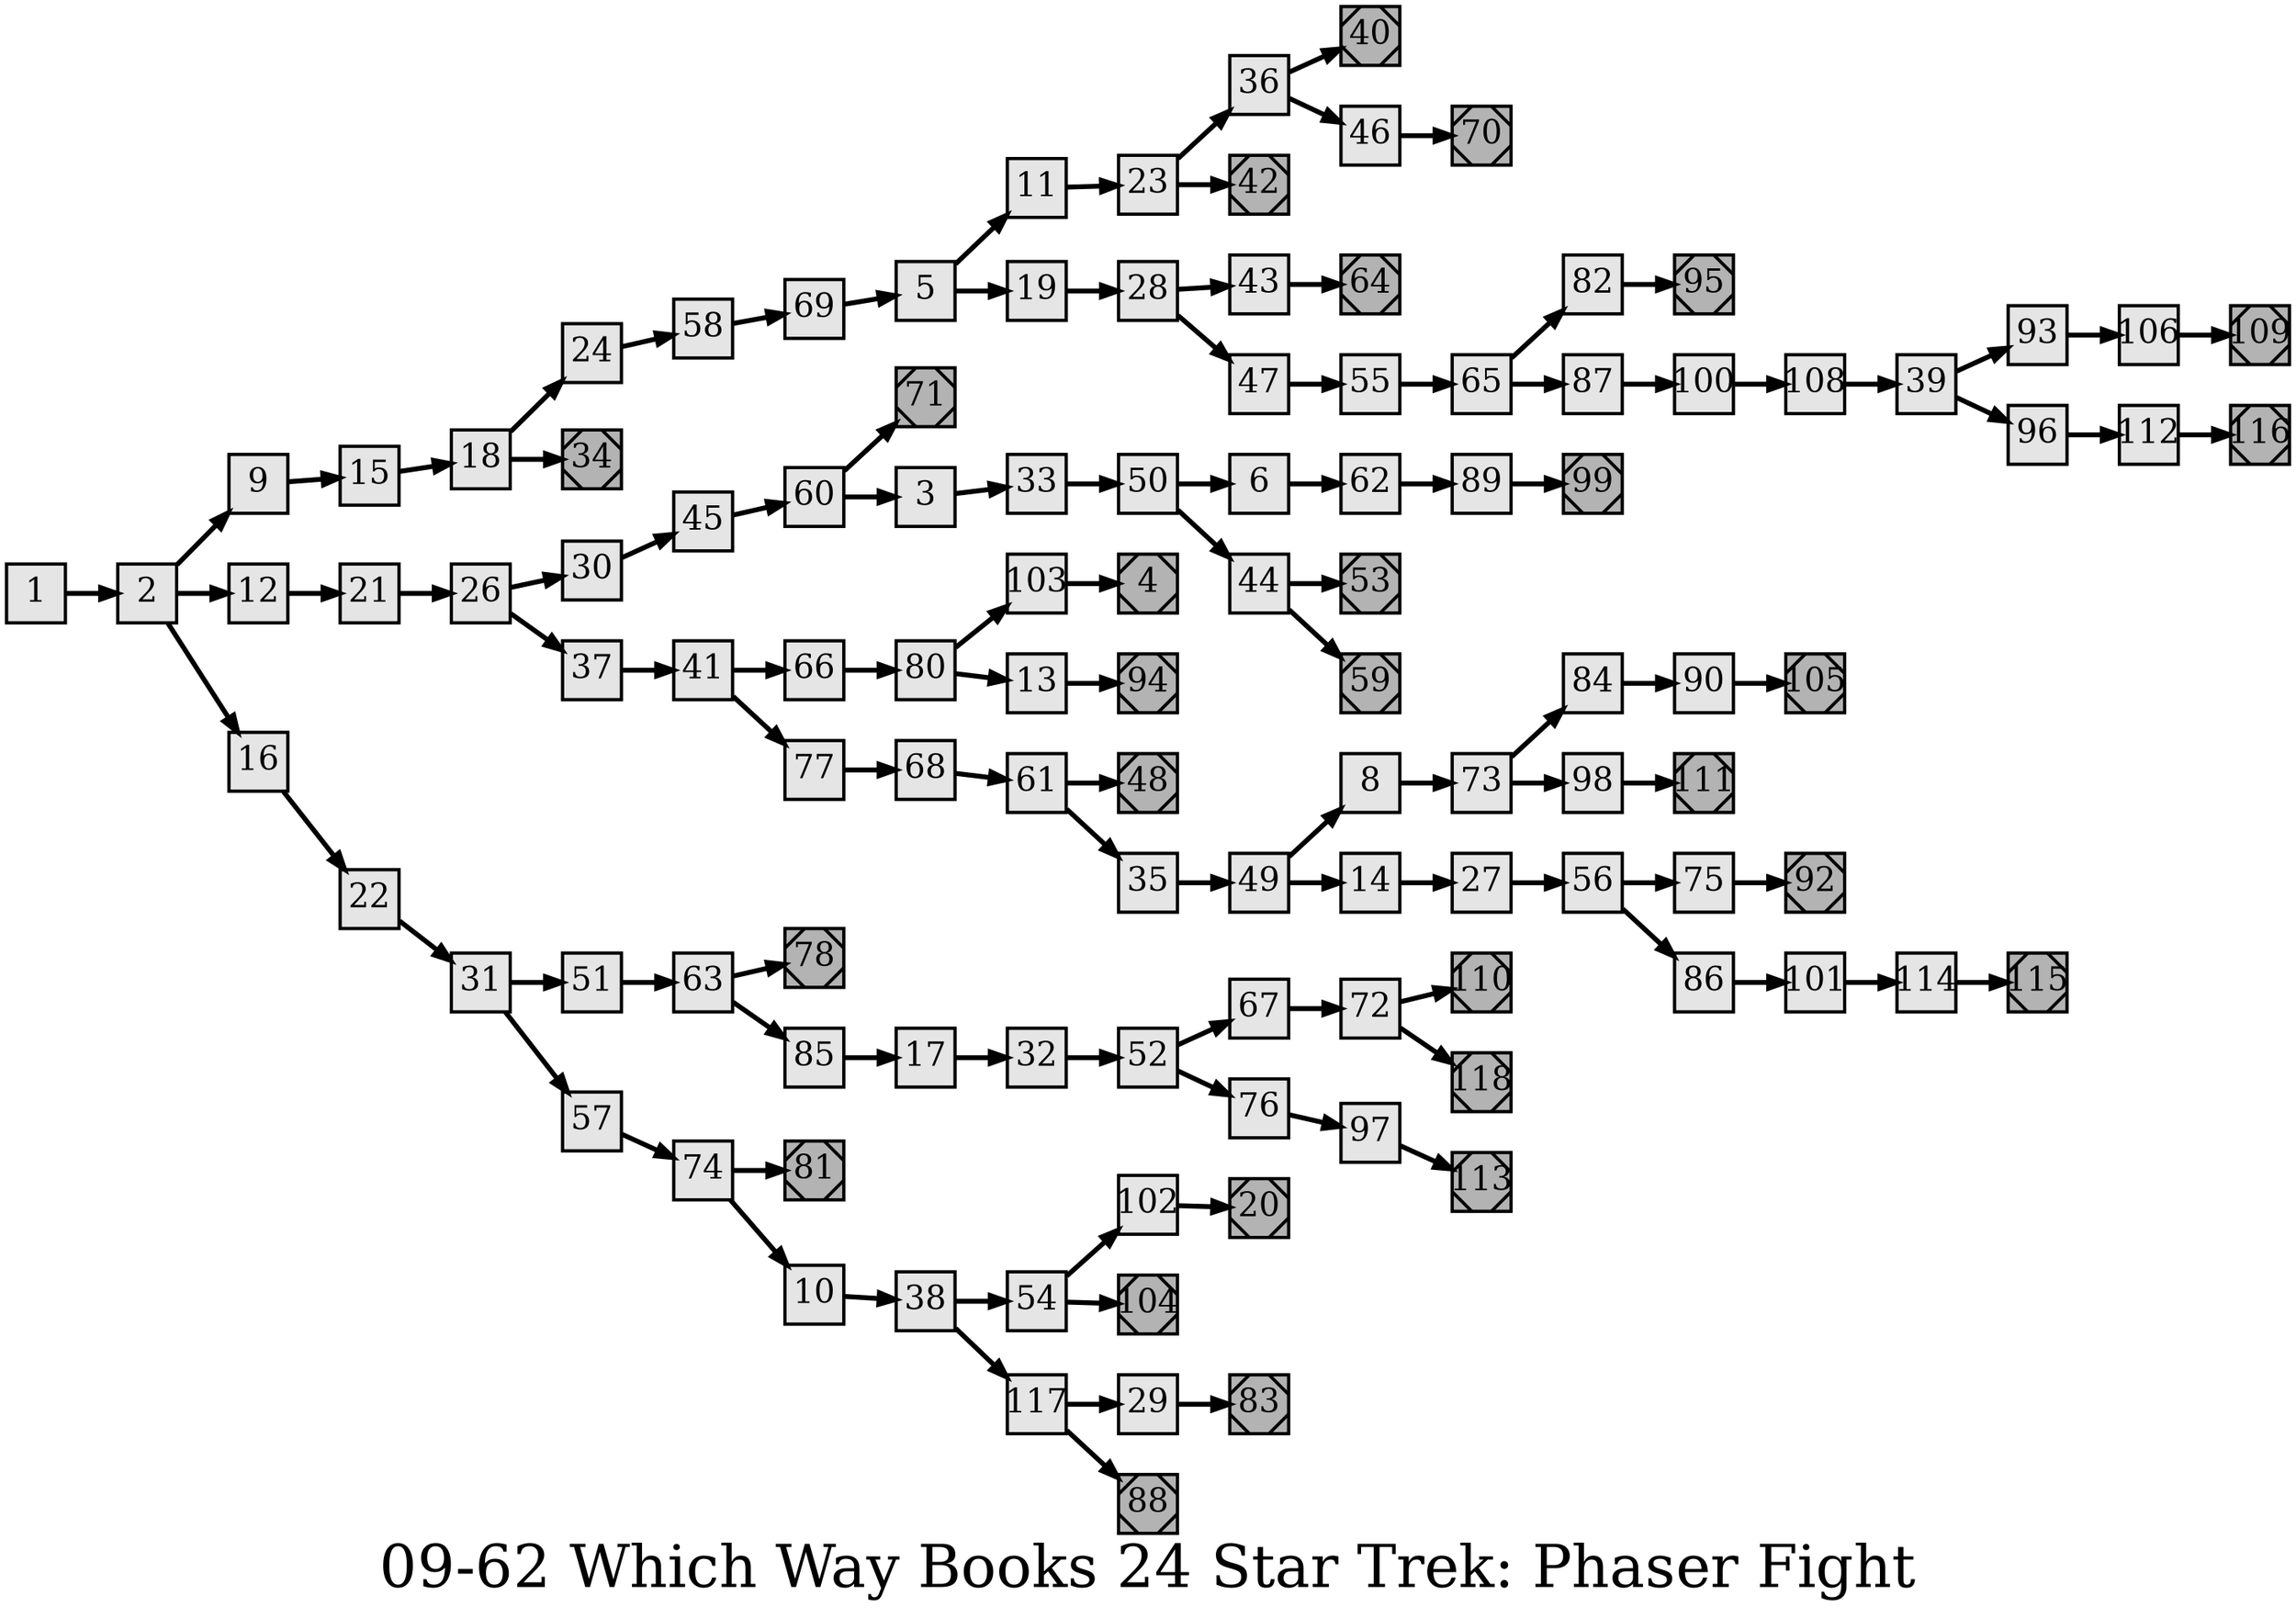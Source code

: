 digraph g{
  graph [ label="09-62 Which Way Books 24 Star Trek: Phaser Fight" rankdir=LR, ordering=out, fontsize=36, nodesep="0.35", ranksep="0.45"];
  node  [shape=rect, penwidth=2, fontsize=20, style=filled, fillcolor=grey90, margin="0,0", labelfloat=true, regular=true, fixedsize=true];
  edge  [labelfloat=true, penwidth=3, fontsize=12];
  // ---;
  // group  : Katz;
  // id     : 09-62;
  // gbid   : 3801;
  // series : Which Way Books;
  // title  : Star Trek: Phaser Fight;
  // author : Barbara Siegel, Scott Siegel;
  // credit:;
  // - name : Juliet Way-Henthorne;
  // role : encoder;
  // date : 2017-11-28;
  // - name : Jeremy Douglass;
  // role : editor;
  // date : 2018-04-12;
  // render:;
  // - name   : small;
  // styles : gvStyles-small.txt;
  // engine : dot;
  // comment: >;
  
  // ---;
  
  // From | To | Label;
  
  1 -> 2;
  2 -> 9;
  2 -> 12;
  2 -> 16;
  3 -> 33;
  4	[ xlabel="E", shape=Msquare, fontsize=20, fillcolor=grey70, xlabel="" ];
  5 -> 11;
  5 -> 19;
  6 -> 62;
  8 -> 73;
  9 -> 15;
  10 -> 38;
  11 -> 23;
  12 -> 21;
  13 -> 94;
  14 -> 27;
  15 -> 18;
  16 -> 22;
  17 -> 32;
  18 -> 24;
  18 -> 34;
  19 -> 28;
  20	[ xlabel="E", shape=Msquare, fontsize=20, fillcolor=grey70, xlabel="" ];
  21 -> 26;
  22 -> 31;
  23 -> 36;
  23 -> 42;
  24 -> 58;
  26 -> 30;
  26 -> 37;
  27 -> 56;
  28 -> 43;
  28 -> 47;
  29 -> 83;
  30 -> 45;
  31 -> 51;
  31 -> 57;
  32 -> 52;
  33 -> 50;
  34	[ xlabel="E", shape=Msquare, fontsize=20, fillcolor=grey70, xlabel="" ];
  35 -> 49;
  36 -> 40;
  36 -> 46;
  37 -> 41;
  38 -> 54;
  38 -> 117;
  39 -> 93;
  39 -> 96;
  40	[ xlabel="E", shape=Msquare, fontsize=20, fillcolor=grey70, xlabel="" ];
  41 -> 66;
  41 -> 77;
  42	[ xlabel="E", shape=Msquare, fontsize=20, fillcolor=grey70, xlabel="" ];
  43 -> 64;
  44 -> 53;
  44 -> 59;
  45 -> 60;
  46 -> 70;
  47 -> 55;
  48	[ xlabel="E", shape=Msquare, fontsize=20, fillcolor=grey70, xlabel="" ];
  49 -> 8;
  49 -> 14;
  50 -> 6;
  50 -> 44;
  51 -> 63;
  52 -> 67;
  52 -> 76;
  53	[ xlabel="E", shape=Msquare, fontsize=20, fillcolor=grey70, xlabel="" ];
  54 -> 102;
  54 -> 104;
  55 -> 65;
  56 -> 75;
  56 -> 86;
  57 -> 74;
  58 -> 69;
  59	[ xlabel="E", shape=Msquare, fontsize=20, fillcolor=grey70, xlabel="" ];
  60 -> 71;
  60 -> 3;
  61 -> 48;
  61 -> 35;
  62 -> 89;
  63 -> 78;
  63 -> 85;
  64	[ xlabel="E", shape=Msquare, fontsize=20, fillcolor=grey70, xlabel="" ];
  65 -> 82;
  65 -> 87;
  66 -> 80;
  67 -> 72;
  68 -> 61;
  69 -> 5;
  70	[ xlabel="E", shape=Msquare, fontsize=20, fillcolor=grey70, xlabel="" ];
  71	[ xlabel="E", shape=Msquare, fontsize=20, fillcolor=grey70, xlabel="" ];
  72 -> 110;
  72 -> 118;
  73 -> 84;
  73 -> 98;
  74 -> 81;
  74 -> 10;
  75 -> 92;
  76 -> 97;
  77 -> 68;
  78	[ xlabel="E", shape=Msquare, fontsize=20, fillcolor=grey70, xlabel="" ];
  80 -> 103;
  80 -> 13;
  81	[ xlabel="E", shape=Msquare, fontsize=20, fillcolor=grey70, xlabel="" ];
  82 -> 95;
  83	[ xlabel="E", shape=Msquare, fontsize=20, fillcolor=grey70, xlabel="" ];
  84 -> 90;
  85 -> 17;
  86 -> 101;
  87 -> 100;
  88	[ xlabel="E", shape=Msquare, fontsize=20, fillcolor=grey70, xlabel="" ];
  89 -> 99;
  90 -> 105;
  92	[ xlabel="E", shape=Msquare, fontsize=20, fillcolor=grey70, xlabel="" ];
  93 -> 106;
  94	[ xlabel="E", shape=Msquare, fontsize=20, fillcolor=grey70, xlabel="" ];
  95	[ xlabel="E", shape=Msquare, fontsize=20, fillcolor=grey70, xlabel="" ];
  96 -> 112;
  97 -> 113;
  98 -> 111;
  99	[ xlabel="E", shape=Msquare, fontsize=20, fillcolor=grey70, xlabel="" ];
  100 -> 108;
  101 -> 114;
  102 -> 20;
  103 -> 4;
  104	[ xlabel="E", shape=Msquare, fontsize=20, fillcolor=grey70, xlabel="" ];
  105	[ xlabel="E", shape=Msquare, fontsize=20, fillcolor=grey70, xlabel="" ];
  106 -> 109;
  108 -> 39;
  109	[ xlabel="E", shape=Msquare, fontsize=20, fillcolor=grey70, xlabel="" ];
  110	[ xlabel="E", shape=Msquare, fontsize=20, fillcolor=grey70, xlabel="" ];
  111	[ xlabel="E", shape=Msquare, fontsize=20, fillcolor=grey70, xlabel="" ];
  112 -> 116;
  113	[ xlabel="E", shape=Msquare, fontsize=20, fillcolor=grey70, xlabel="" ];
  114 -> 115;
  115	[ xlabel="E", shape=Msquare, fontsize=20, fillcolor=grey70, xlabel="" ];
  116	[ xlabel="E", shape=Msquare, fontsize=20, fillcolor=grey70, xlabel="" ];
  117 -> 29;
  117 -> 88;
  118	[ xlabel="E", shape=Msquare, fontsize=20, fillcolor=grey70, xlabel="" ];
}

